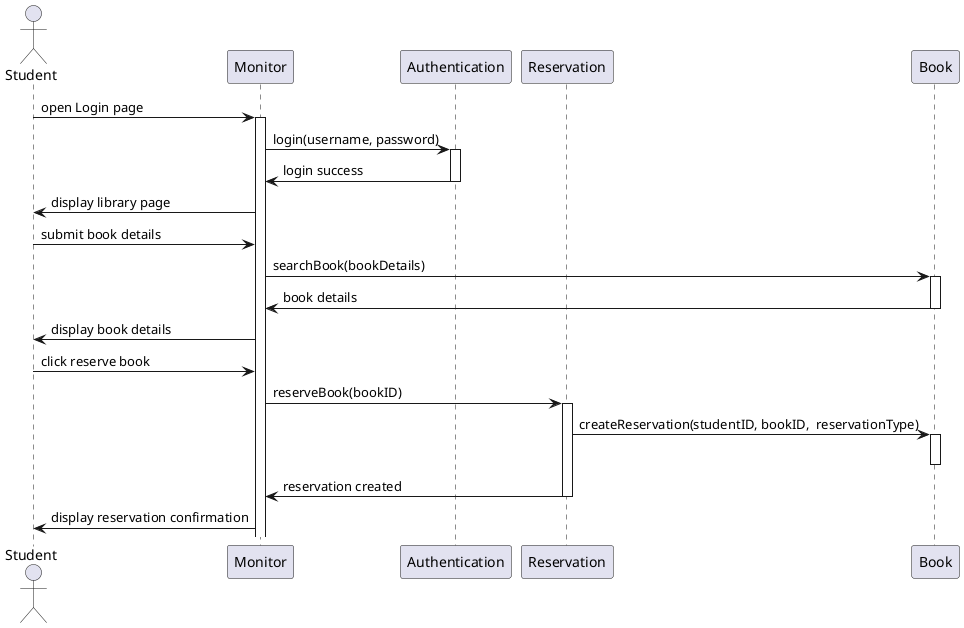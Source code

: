@startuml
actor Student
participant Monitor
participant Authentication
participant Reservation
participant Book

Student -> Monitor: open Login page
activate Monitor
Monitor -> Authentication: login(username, password)
activate Authentication
Authentication -> Monitor: login success
deactivate Authentication
Monitor -> Student: display library page

Student -> Monitor: submit book details
Monitor -> Book: searchBook(bookDetails)
activate Book
Book -> Monitor: book details
deactivate Book
Monitor -> Student: display book details

Student -> Monitor: click reserve book
Monitor -> Reservation: reserveBook(bookID)
activate Reservation
Reservation -> Book: createReservation(studentID, bookID,  reservationType)
activate Book
deactivate Book
Reservation -> Monitor: reservation created
deactivate Reservation
Monitor -> Student: display reservation confirmation
@enduml
